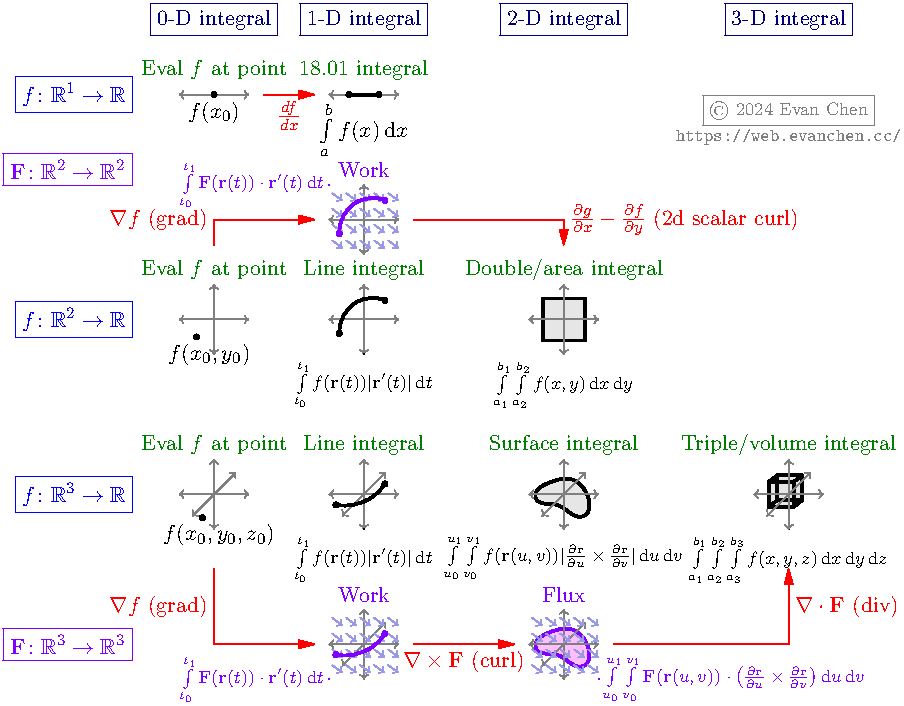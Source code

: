 size(16cm);
usepackage("amsmath");
usepackage("amssymb");
usepackage("derivative");
label("$\boxed{f \colon \mathbb R^1 \to \mathbb R}$", (-0.5,8), dir(180), blue);
label("$\boxed{f \colon \mathbb R^2 \to \mathbb R}$", (-0.5,3.5), dir(180), blue);
label("$\boxed{f \colon \mathbb R^3 \to \mathbb R}$", (-0.5,0), dir(180), blue);
label("$\boxed{\mathbf F \colon \mathbb R^2 \to \mathbb R^2}$", (-0.5,6.5), dir(180), purple);
label("$\boxed{\mathbf F \colon \mathbb R^3 \to \mathbb R^3}$", (-0.5,-3), dir(180), purple);

real w = 0.7; // axis length
pair O = (0,0);
defaultpen(fontsize(11pt));
pen intfont = fontsize(9pt);

picture vector_field;
for (int i=0; i<5; ++i) {
  for (int j=0; j<4; ++j) {
    draw(vector_field,
    shift(-0.9*w,-0.6*w)*((0.4*i*w,0.45*j*w)--(0.4*i*w+0.2,0.45*j*w-0.15)),
    rgb(0.6,0.6,0.9), EndArrow(TeXHead));
  }
}

picture axis1;
picture axis2;
picture axis3;
draw(axis1, (-w,0)--(w,0), grey, Arrows(TeXHead));
draw(axis2, (-w,0)--(w,0), grey, Arrows(TeXHead));
draw(axis2, (0,-w)--(0,w), grey, Arrows(TeXHead));
draw(axis3, (-w,0)--(w,0), grey, Arrows(TeXHead));
draw(axis3, (0,-w)--(0,w), grey, Arrows(TeXHead));
draw(axis3, (-w/1.6,-w/1.6)--(w/1.6,w/1.6), grey, Arrows(TeXHead));

transform t;

/* 0-D integrals */
label("\fbox{0-D integral}", (1,9.5), deepblue);
string s = "Eval $f$ at point";

t = shift(1,8);
add(t*axis1);
dot("$f(x_0)$", t*O, dir(-90));
label(s, t*(dir(90)/2), deepgreen);

t = shift(1,3.5);
add(t*axis2);
dot("$f(x_0, y_0)$", t*(-w/2,-w/2), dir(-75));
label(s, t*dir(90), deepgreen);

t = shift(1,0);
add(t*axis3);
dot("$f(x_0, y_0, z_0)$", t*(-w/3,-2*w/3), dir(-75));
label(s, t*dir(90), deepgreen);

/* 1-D integrals */
label("\fbox{1-D integral}", (4,9.5), deepblue);

t = shift(4,8);
add(t*axis1);
draw(t*((-0.3,0)--(0.3,0)), black+1.4);
dot(t*(-0.3,0), black);
dot(t*( 0.3,0), black);
label("$\int\limits_a^b f(x) \odif x$", t*O, dir(-90));
label("18.01 integral", t*(dir(90)/2), deepgreen);

t = shift(4,3.5);
add(t*axis2);
draw("$\int\limits_{t_0}^{t_1} f(\mathbf r(t)) |\mathbf r'(t)| \odif t$", t*(0,-w), dir(-90), intfont);
draw(t*((-0.7*w,-0.4*w)..(-0.2*w,0.5*w)..(0.6*w,0.55*w)), black+1.4);
dot(t*(-0.7*w, -0.4*w));
dot(t*(0.6*w, 0.55*w));
label("Line integral", t*dir(90), deepgreen);

t = shift(4,0);
add(t*axis3);
draw("$\int\limits_{t_0}^{t_1} f(\mathbf r(t)) |\mathbf r'(t)| \odif t$", t*(0,-w), dir(-90), intfont);
draw(t*((-0.8*w,-0.3*w)..(0.2*w,-0.1*w)..(0.6*w,0.3*w)), black+1.4);
dot(t*(-0.8*w, -0.3*w));
dot(t*(0.6*w, 0.3*w));
label("Line integral", t*dir(90), deepgreen);

/* 2-D integrals */
label("\fbox{2-D integral}", (8,9.5), deepblue);

t = shift(8,3.5);
path square = box((-0.6*w,-0.6*w), (0.6*w,0.6*w));
filldraw(t*square, lightgrey, black+1.4);
draw("$\int\limits_{a_1}^{b_1} \int\limits_{a_2}^{b_2} f(x,y) \odif x \odif y$", t*(0,-w), dir(-90), intfont);
label("Double/area integral", t*dir(90), deepgreen);
add(t*axis2);

t = shift(8,0);
path surface = (-0.8*w,-0.1*w)..(-0.2*w,-0.3*w)..(0.6*w,-0.6*w)..(0.7*w,-0.1*w)..(0.3*w,0.4*w)..(-0.5*w,0.3*w)..cycle;
filldraw(t*surface, lightgrey, black+1.4);
draw("$\int\limits_{u_0}^{u_1} \int\limits_{v_0}^{v_1} f(\mathbf r(u,v)) |\pdv{\mathbf{r}}{u} \times \pdv{\mathbf{r}}{v}| \odif u \odif v$", t*(0,-w), dir(-90), intfont);
label("Surface integral", t*dir(90), deepgreen);
add(t*axis3);

/* 3-D integrals */
label("\fbox{3-D integral}", (12.5,9.5), deepblue);

t = shift(12.5,0);
pair A = (-0.4, -0.25);
pair C = (0.1, 0.25);
pair B = (A.x, C.y);
pair D = (C.x, A.y);
transform s = shift(0.17,0.13);
fill(t*(A--B--s*B--s*C--s*D--D--cycle), lightgrey);
draw(t*s*(A--B--C--D--cycle), black+1.4);
draw(t*(A--B--C--D--cycle), black+1.4);
draw(t*(A--s*A), black+1.4);
draw(t*(B--s*B), black+1.4);
draw(t*(C--s*C), black+1.4);
draw(t*(D--s*D), black+1.4);
draw("$\int\limits_{a_1}^{b_1} \int\limits_{a_2}^{b_2} \int\limits_{a_3}^{b_3} f(x,y,z) \odif x \odif y \odif z$", t*(0,-w), dir(-90), intfont);
label("Triple/volume integral", t*dir(90), deepgreen);
add(t*axis3);

/* Work */
t = shift(4,5.5);
add(t*axis2);
draw("$\int\limits_{t_0}^{t_1} \mathbf{F}(\mathbf{r}(t)) \cdot \mathbf{r}'(t) \odif{t}$", t*(-w,w), dir(180), intfont+purple);
add(t*vector_field);
draw(t*((-0.7*w,-0.4*w)..(-0.2*w,0.5*w)..(0.6*w,0.55*w)), purple+1.4);
dot(t*(-0.7*w, -0.4*w), purple);
dot(t*(0.6*w, 0.55*w), purple);
label("Work", t*dir(90), purple);

t = shift(4,-3);
add(t*axis3);
draw("$\int\limits_{t_0}^{t_1} \mathbf{F}(\mathbf{r}(t)) \cdot \mathbf{r}'(t) \odif{t}$", t*(-w,-w), dir(180), intfont+purple);
add(t*vector_field);
draw(t*((-0.8*w,-0.3*w)..(0.2*w,-0.1*w)..(0.6*w,0.3*w)), purple+1.4);
dot(t*(-0.8*w, -0.3*w), purple);
dot(t*(0.6*w, 0.3*w), purple);
label("Work", t*dir(90), purple);

/* Flux */
t = shift(8,-3);
draw("$\int\limits_{u_0}^{u_1} \int\limits_{v_0}^{v_1} \mathbf{F}(\mathbf{r}(u,v)) \cdot \left( \pdv{\mathbf{r}}{u} \times \pdv{\mathbf{r}}{v} \right) \odif{u} \odif{v}$", t*(w,-w), dir(0), intfont+purple);
filldraw(t*surface, pink, purple+1.4);
add(t*axis3);
add(t*vector_field);
label("Flux", t*dir(90), purple);

/* Arrows */
draw("$\frac{df}{dx}$", (2,8)--(3,8), red, EndArrow);

draw((1,5)--(1,5.5)--(3,5.5), red, EndArrow);
label("$\nabla f$ (grad)", (1,5.5), dir(180), red);
draw((5,5.5)--(8,5.5)--(8,5), red, EndArrow);
label("$\pdv{g}{x}-\pdv{f}{y}$ (2d scalar curl)", (8,5.5), dir(0), red);

draw((1,-1.5)--(1,-3)--(3,-3), red, EndArrow);
label("$\nabla f$ (grad)", (1,-2.25), dir(180), red);
draw((5,-3)--(7,-3), red, EndArrow);
label("$\nabla \times \mathbf{F}$ (curl)", (6,-3), dir(270), red);
draw((9,-3)--(12.5,-3)--(12.5,-1.5), red, EndArrow);
label("$\nabla \cdot \mathbf{F}$ (div)", (12.5,-2.25), dir(0), red);

/* Include advertisement */
label(minipage("\centering \fbox{\copyright{} 2024 Evan Chen} \\ \texttt{https://web.evanchen.cc/}", 4cm), (12.5,7.5), grey + fontsize(9pt));
